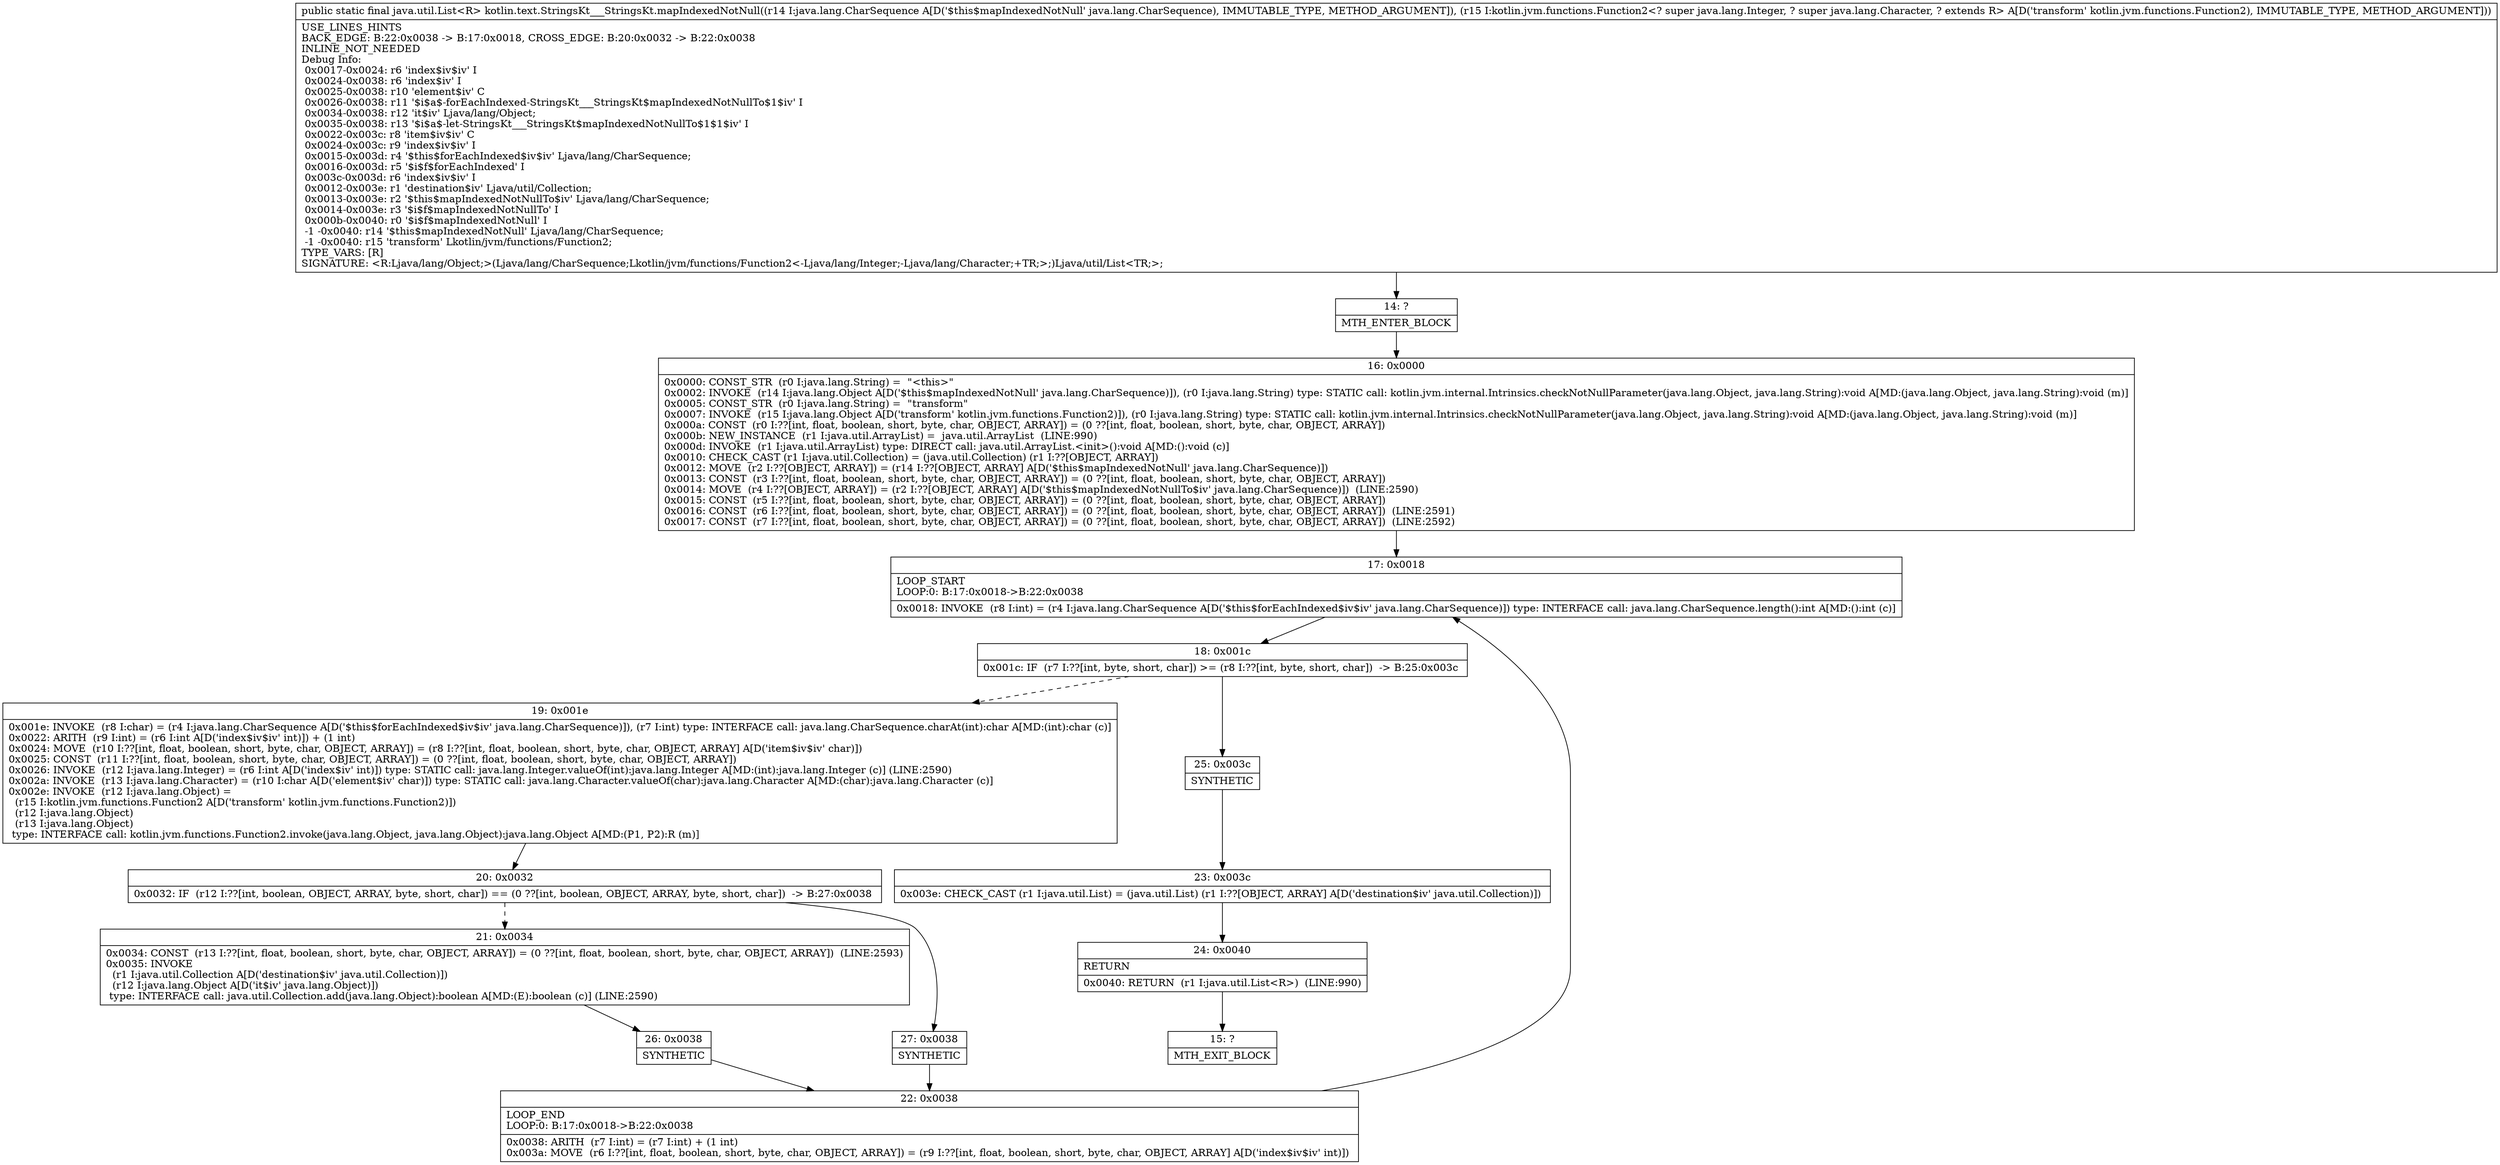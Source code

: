 digraph "CFG forkotlin.text.StringsKt___StringsKt.mapIndexedNotNull(Ljava\/lang\/CharSequence;Lkotlin\/jvm\/functions\/Function2;)Ljava\/util\/List;" {
Node_14 [shape=record,label="{14\:\ ?|MTH_ENTER_BLOCK\l}"];
Node_16 [shape=record,label="{16\:\ 0x0000|0x0000: CONST_STR  (r0 I:java.lang.String) =  \"\<this\>\" \l0x0002: INVOKE  (r14 I:java.lang.Object A[D('$this$mapIndexedNotNull' java.lang.CharSequence)]), (r0 I:java.lang.String) type: STATIC call: kotlin.jvm.internal.Intrinsics.checkNotNullParameter(java.lang.Object, java.lang.String):void A[MD:(java.lang.Object, java.lang.String):void (m)]\l0x0005: CONST_STR  (r0 I:java.lang.String) =  \"transform\" \l0x0007: INVOKE  (r15 I:java.lang.Object A[D('transform' kotlin.jvm.functions.Function2)]), (r0 I:java.lang.String) type: STATIC call: kotlin.jvm.internal.Intrinsics.checkNotNullParameter(java.lang.Object, java.lang.String):void A[MD:(java.lang.Object, java.lang.String):void (m)]\l0x000a: CONST  (r0 I:??[int, float, boolean, short, byte, char, OBJECT, ARRAY]) = (0 ??[int, float, boolean, short, byte, char, OBJECT, ARRAY]) \l0x000b: NEW_INSTANCE  (r1 I:java.util.ArrayList) =  java.util.ArrayList  (LINE:990)\l0x000d: INVOKE  (r1 I:java.util.ArrayList) type: DIRECT call: java.util.ArrayList.\<init\>():void A[MD:():void (c)]\l0x0010: CHECK_CAST (r1 I:java.util.Collection) = (java.util.Collection) (r1 I:??[OBJECT, ARRAY]) \l0x0012: MOVE  (r2 I:??[OBJECT, ARRAY]) = (r14 I:??[OBJECT, ARRAY] A[D('$this$mapIndexedNotNull' java.lang.CharSequence)]) \l0x0013: CONST  (r3 I:??[int, float, boolean, short, byte, char, OBJECT, ARRAY]) = (0 ??[int, float, boolean, short, byte, char, OBJECT, ARRAY]) \l0x0014: MOVE  (r4 I:??[OBJECT, ARRAY]) = (r2 I:??[OBJECT, ARRAY] A[D('$this$mapIndexedNotNullTo$iv' java.lang.CharSequence)])  (LINE:2590)\l0x0015: CONST  (r5 I:??[int, float, boolean, short, byte, char, OBJECT, ARRAY]) = (0 ??[int, float, boolean, short, byte, char, OBJECT, ARRAY]) \l0x0016: CONST  (r6 I:??[int, float, boolean, short, byte, char, OBJECT, ARRAY]) = (0 ??[int, float, boolean, short, byte, char, OBJECT, ARRAY])  (LINE:2591)\l0x0017: CONST  (r7 I:??[int, float, boolean, short, byte, char, OBJECT, ARRAY]) = (0 ??[int, float, boolean, short, byte, char, OBJECT, ARRAY])  (LINE:2592)\l}"];
Node_17 [shape=record,label="{17\:\ 0x0018|LOOP_START\lLOOP:0: B:17:0x0018\-\>B:22:0x0038\l|0x0018: INVOKE  (r8 I:int) = (r4 I:java.lang.CharSequence A[D('$this$forEachIndexed$iv$iv' java.lang.CharSequence)]) type: INTERFACE call: java.lang.CharSequence.length():int A[MD:():int (c)]\l}"];
Node_18 [shape=record,label="{18\:\ 0x001c|0x001c: IF  (r7 I:??[int, byte, short, char]) \>= (r8 I:??[int, byte, short, char])  \-\> B:25:0x003c \l}"];
Node_19 [shape=record,label="{19\:\ 0x001e|0x001e: INVOKE  (r8 I:char) = (r4 I:java.lang.CharSequence A[D('$this$forEachIndexed$iv$iv' java.lang.CharSequence)]), (r7 I:int) type: INTERFACE call: java.lang.CharSequence.charAt(int):char A[MD:(int):char (c)]\l0x0022: ARITH  (r9 I:int) = (r6 I:int A[D('index$iv$iv' int)]) + (1 int) \l0x0024: MOVE  (r10 I:??[int, float, boolean, short, byte, char, OBJECT, ARRAY]) = (r8 I:??[int, float, boolean, short, byte, char, OBJECT, ARRAY] A[D('item$iv$iv' char)]) \l0x0025: CONST  (r11 I:??[int, float, boolean, short, byte, char, OBJECT, ARRAY]) = (0 ??[int, float, boolean, short, byte, char, OBJECT, ARRAY]) \l0x0026: INVOKE  (r12 I:java.lang.Integer) = (r6 I:int A[D('index$iv' int)]) type: STATIC call: java.lang.Integer.valueOf(int):java.lang.Integer A[MD:(int):java.lang.Integer (c)] (LINE:2590)\l0x002a: INVOKE  (r13 I:java.lang.Character) = (r10 I:char A[D('element$iv' char)]) type: STATIC call: java.lang.Character.valueOf(char):java.lang.Character A[MD:(char):java.lang.Character (c)]\l0x002e: INVOKE  (r12 I:java.lang.Object) = \l  (r15 I:kotlin.jvm.functions.Function2 A[D('transform' kotlin.jvm.functions.Function2)])\l  (r12 I:java.lang.Object)\l  (r13 I:java.lang.Object)\l type: INTERFACE call: kotlin.jvm.functions.Function2.invoke(java.lang.Object, java.lang.Object):java.lang.Object A[MD:(P1, P2):R (m)]\l}"];
Node_20 [shape=record,label="{20\:\ 0x0032|0x0032: IF  (r12 I:??[int, boolean, OBJECT, ARRAY, byte, short, char]) == (0 ??[int, boolean, OBJECT, ARRAY, byte, short, char])  \-\> B:27:0x0038 \l}"];
Node_21 [shape=record,label="{21\:\ 0x0034|0x0034: CONST  (r13 I:??[int, float, boolean, short, byte, char, OBJECT, ARRAY]) = (0 ??[int, float, boolean, short, byte, char, OBJECT, ARRAY])  (LINE:2593)\l0x0035: INVOKE  \l  (r1 I:java.util.Collection A[D('destination$iv' java.util.Collection)])\l  (r12 I:java.lang.Object A[D('it$iv' java.lang.Object)])\l type: INTERFACE call: java.util.Collection.add(java.lang.Object):boolean A[MD:(E):boolean (c)] (LINE:2590)\l}"];
Node_26 [shape=record,label="{26\:\ 0x0038|SYNTHETIC\l}"];
Node_22 [shape=record,label="{22\:\ 0x0038|LOOP_END\lLOOP:0: B:17:0x0018\-\>B:22:0x0038\l|0x0038: ARITH  (r7 I:int) = (r7 I:int) + (1 int) \l0x003a: MOVE  (r6 I:??[int, float, boolean, short, byte, char, OBJECT, ARRAY]) = (r9 I:??[int, float, boolean, short, byte, char, OBJECT, ARRAY] A[D('index$iv$iv' int)]) \l}"];
Node_27 [shape=record,label="{27\:\ 0x0038|SYNTHETIC\l}"];
Node_25 [shape=record,label="{25\:\ 0x003c|SYNTHETIC\l}"];
Node_23 [shape=record,label="{23\:\ 0x003c|0x003e: CHECK_CAST (r1 I:java.util.List) = (java.util.List) (r1 I:??[OBJECT, ARRAY] A[D('destination$iv' java.util.Collection)]) \l}"];
Node_24 [shape=record,label="{24\:\ 0x0040|RETURN\l|0x0040: RETURN  (r1 I:java.util.List\<R\>)  (LINE:990)\l}"];
Node_15 [shape=record,label="{15\:\ ?|MTH_EXIT_BLOCK\l}"];
MethodNode[shape=record,label="{public static final java.util.List\<R\> kotlin.text.StringsKt___StringsKt.mapIndexedNotNull((r14 I:java.lang.CharSequence A[D('$this$mapIndexedNotNull' java.lang.CharSequence), IMMUTABLE_TYPE, METHOD_ARGUMENT]), (r15 I:kotlin.jvm.functions.Function2\<? super java.lang.Integer, ? super java.lang.Character, ? extends R\> A[D('transform' kotlin.jvm.functions.Function2), IMMUTABLE_TYPE, METHOD_ARGUMENT]))  | USE_LINES_HINTS\lBACK_EDGE: B:22:0x0038 \-\> B:17:0x0018, CROSS_EDGE: B:20:0x0032 \-\> B:22:0x0038\lINLINE_NOT_NEEDED\lDebug Info:\l  0x0017\-0x0024: r6 'index$iv$iv' I\l  0x0024\-0x0038: r6 'index$iv' I\l  0x0025\-0x0038: r10 'element$iv' C\l  0x0026\-0x0038: r11 '$i$a$\-forEachIndexed\-StringsKt___StringsKt$mapIndexedNotNullTo$1$iv' I\l  0x0034\-0x0038: r12 'it$iv' Ljava\/lang\/Object;\l  0x0035\-0x0038: r13 '$i$a$\-let\-StringsKt___StringsKt$mapIndexedNotNullTo$1$1$iv' I\l  0x0022\-0x003c: r8 'item$iv$iv' C\l  0x0024\-0x003c: r9 'index$iv$iv' I\l  0x0015\-0x003d: r4 '$this$forEachIndexed$iv$iv' Ljava\/lang\/CharSequence;\l  0x0016\-0x003d: r5 '$i$f$forEachIndexed' I\l  0x003c\-0x003d: r6 'index$iv$iv' I\l  0x0012\-0x003e: r1 'destination$iv' Ljava\/util\/Collection;\l  0x0013\-0x003e: r2 '$this$mapIndexedNotNullTo$iv' Ljava\/lang\/CharSequence;\l  0x0014\-0x003e: r3 '$i$f$mapIndexedNotNullTo' I\l  0x000b\-0x0040: r0 '$i$f$mapIndexedNotNull' I\l  \-1 \-0x0040: r14 '$this$mapIndexedNotNull' Ljava\/lang\/CharSequence;\l  \-1 \-0x0040: r15 'transform' Lkotlin\/jvm\/functions\/Function2;\lTYPE_VARS: [R]\lSIGNATURE: \<R:Ljava\/lang\/Object;\>(Ljava\/lang\/CharSequence;Lkotlin\/jvm\/functions\/Function2\<\-Ljava\/lang\/Integer;\-Ljava\/lang\/Character;+TR;\>;)Ljava\/util\/List\<TR;\>;\l}"];
MethodNode -> Node_14;Node_14 -> Node_16;
Node_16 -> Node_17;
Node_17 -> Node_18;
Node_18 -> Node_19[style=dashed];
Node_18 -> Node_25;
Node_19 -> Node_20;
Node_20 -> Node_21[style=dashed];
Node_20 -> Node_27;
Node_21 -> Node_26;
Node_26 -> Node_22;
Node_22 -> Node_17;
Node_27 -> Node_22;
Node_25 -> Node_23;
Node_23 -> Node_24;
Node_24 -> Node_15;
}


